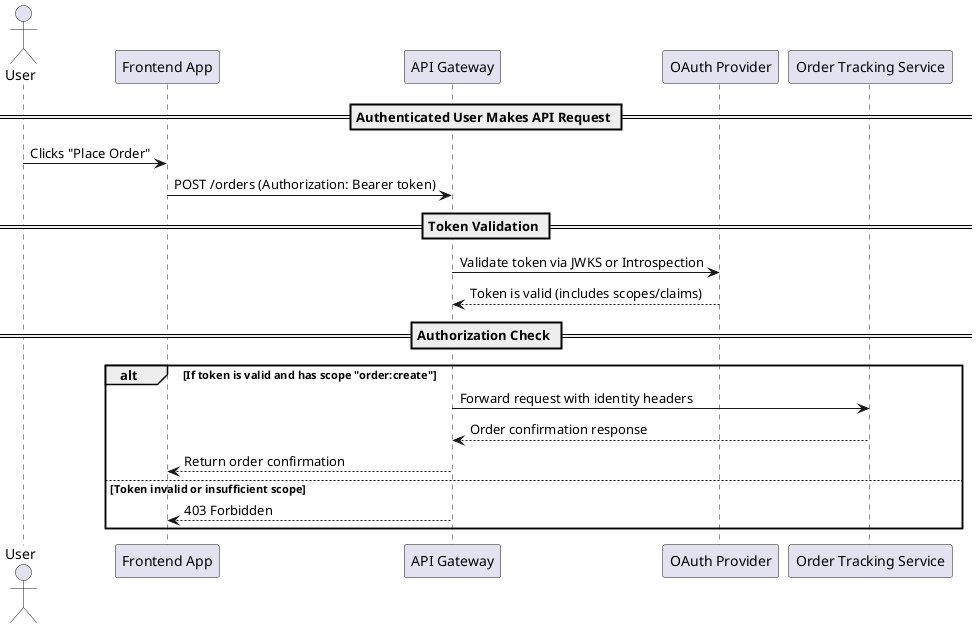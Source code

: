 @startuml "OAuth 2.0 API Request - Sequence Diagram (User Logged In)"

actor User
participant "Frontend App" as Frontend
participant "API Gateway" as Gateway
participant "OAuth Provider" as OAuth
participant "Order Tracking Service" as Order

== Authenticated User Makes API Request ==
User -> Frontend : Clicks "Place Order"
Frontend -> Gateway : POST /orders (Authorization: Bearer token)

== Token Validation ==
Gateway -> OAuth : Validate token via JWKS or Introspection
OAuth --> Gateway : Token is valid (includes scopes/claims)

== Authorization Check ==
alt If token is valid and has scope "order:create"
    Gateway -> Order : Forward request with identity headers
    Order --> Gateway : Order confirmation response
    Gateway --> Frontend : Return order confirmation
else Token invalid or insufficient scope
    Gateway --> Frontend : 403 Forbidden
end

@enduml